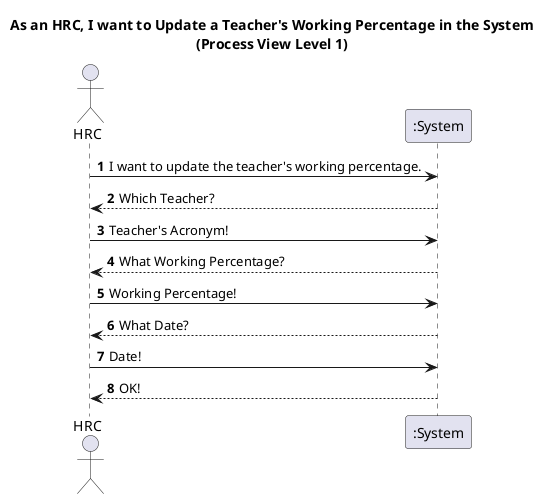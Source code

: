 @startuml
title As an HRC, I want to Update a Teacher's Working Percentage in the System\n(Process View Level 1)
autonumber

actor HRC
participant ":System" as system

HRC -> system: I want to update the teacher's working percentage.
system --> HRC: Which Teacher?
HRC -> system: Teacher's Acronym!
system --> HRC: What Working Percentage?
HRC -> system: Working Percentage!
system --> HRC: What Date?
HRC -> system: Date!

system --> HRC: OK!

@enduml
